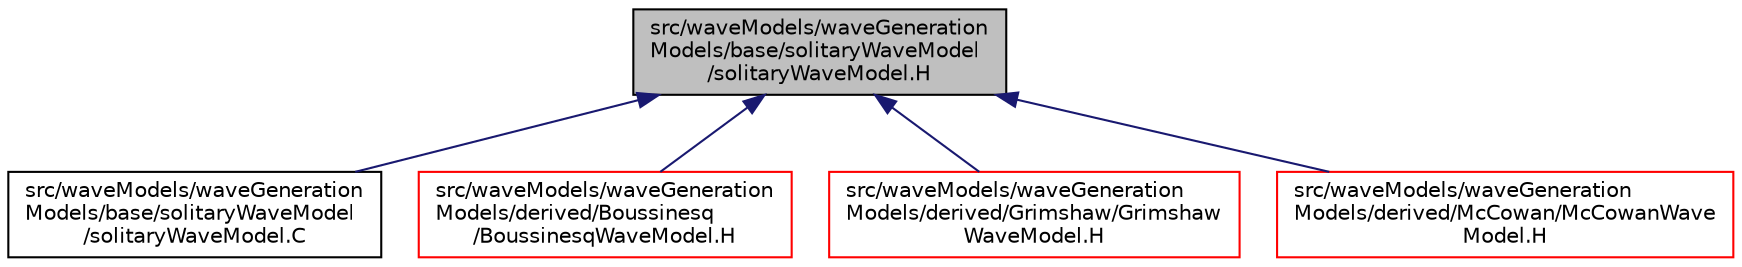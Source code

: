 digraph "src/waveModels/waveGenerationModels/base/solitaryWaveModel/solitaryWaveModel.H"
{
  bgcolor="transparent";
  edge [fontname="Helvetica",fontsize="10",labelfontname="Helvetica",labelfontsize="10"];
  node [fontname="Helvetica",fontsize="10",shape=record];
  Node1 [label="src/waveModels/waveGeneration\lModels/base/solitaryWaveModel\l/solitaryWaveModel.H",height=0.2,width=0.4,color="black", fillcolor="grey75", style="filled" fontcolor="black"];
  Node1 -> Node2 [dir="back",color="midnightblue",fontsize="10",style="solid",fontname="Helvetica"];
  Node2 [label="src/waveModels/waveGeneration\lModels/base/solitaryWaveModel\l/solitaryWaveModel.C",height=0.2,width=0.4,color="black",URL="$solitaryWaveModel_8C.html"];
  Node1 -> Node3 [dir="back",color="midnightblue",fontsize="10",style="solid",fontname="Helvetica"];
  Node3 [label="src/waveModels/waveGeneration\lModels/derived/Boussinesq\l/BoussinesqWaveModel.H",height=0.2,width=0.4,color="red",URL="$BoussinesqWaveModel_8H.html"];
  Node1 -> Node4 [dir="back",color="midnightblue",fontsize="10",style="solid",fontname="Helvetica"];
  Node4 [label="src/waveModels/waveGeneration\lModels/derived/Grimshaw/Grimshaw\lWaveModel.H",height=0.2,width=0.4,color="red",URL="$GrimshawWaveModel_8H.html"];
  Node1 -> Node5 [dir="back",color="midnightblue",fontsize="10",style="solid",fontname="Helvetica"];
  Node5 [label="src/waveModels/waveGeneration\lModels/derived/McCowan/McCowanWave\lModel.H",height=0.2,width=0.4,color="red",URL="$McCowanWaveModel_8H.html"];
}
